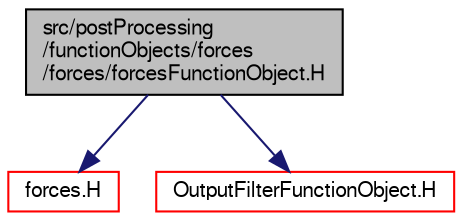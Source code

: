 digraph "src/postProcessing/functionObjects/forces/forces/forcesFunctionObject.H"
{
  bgcolor="transparent";
  edge [fontname="FreeSans",fontsize="10",labelfontname="FreeSans",labelfontsize="10"];
  node [fontname="FreeSans",fontsize="10",shape=record];
  Node0 [label="src/postProcessing\l/functionObjects/forces\l/forces/forcesFunctionObject.H",height=0.2,width=0.4,color="black", fillcolor="grey75", style="filled", fontcolor="black"];
  Node0 -> Node1 [color="midnightblue",fontsize="10",style="solid",fontname="FreeSans"];
  Node1 [label="forces.H",height=0.2,width=0.4,color="red",URL="$a13511.html"];
  Node0 -> Node233 [color="midnightblue",fontsize="10",style="solid",fontname="FreeSans"];
  Node233 [label="OutputFilterFunctionObject.H",height=0.2,width=0.4,color="red",URL="$a08975.html"];
}
